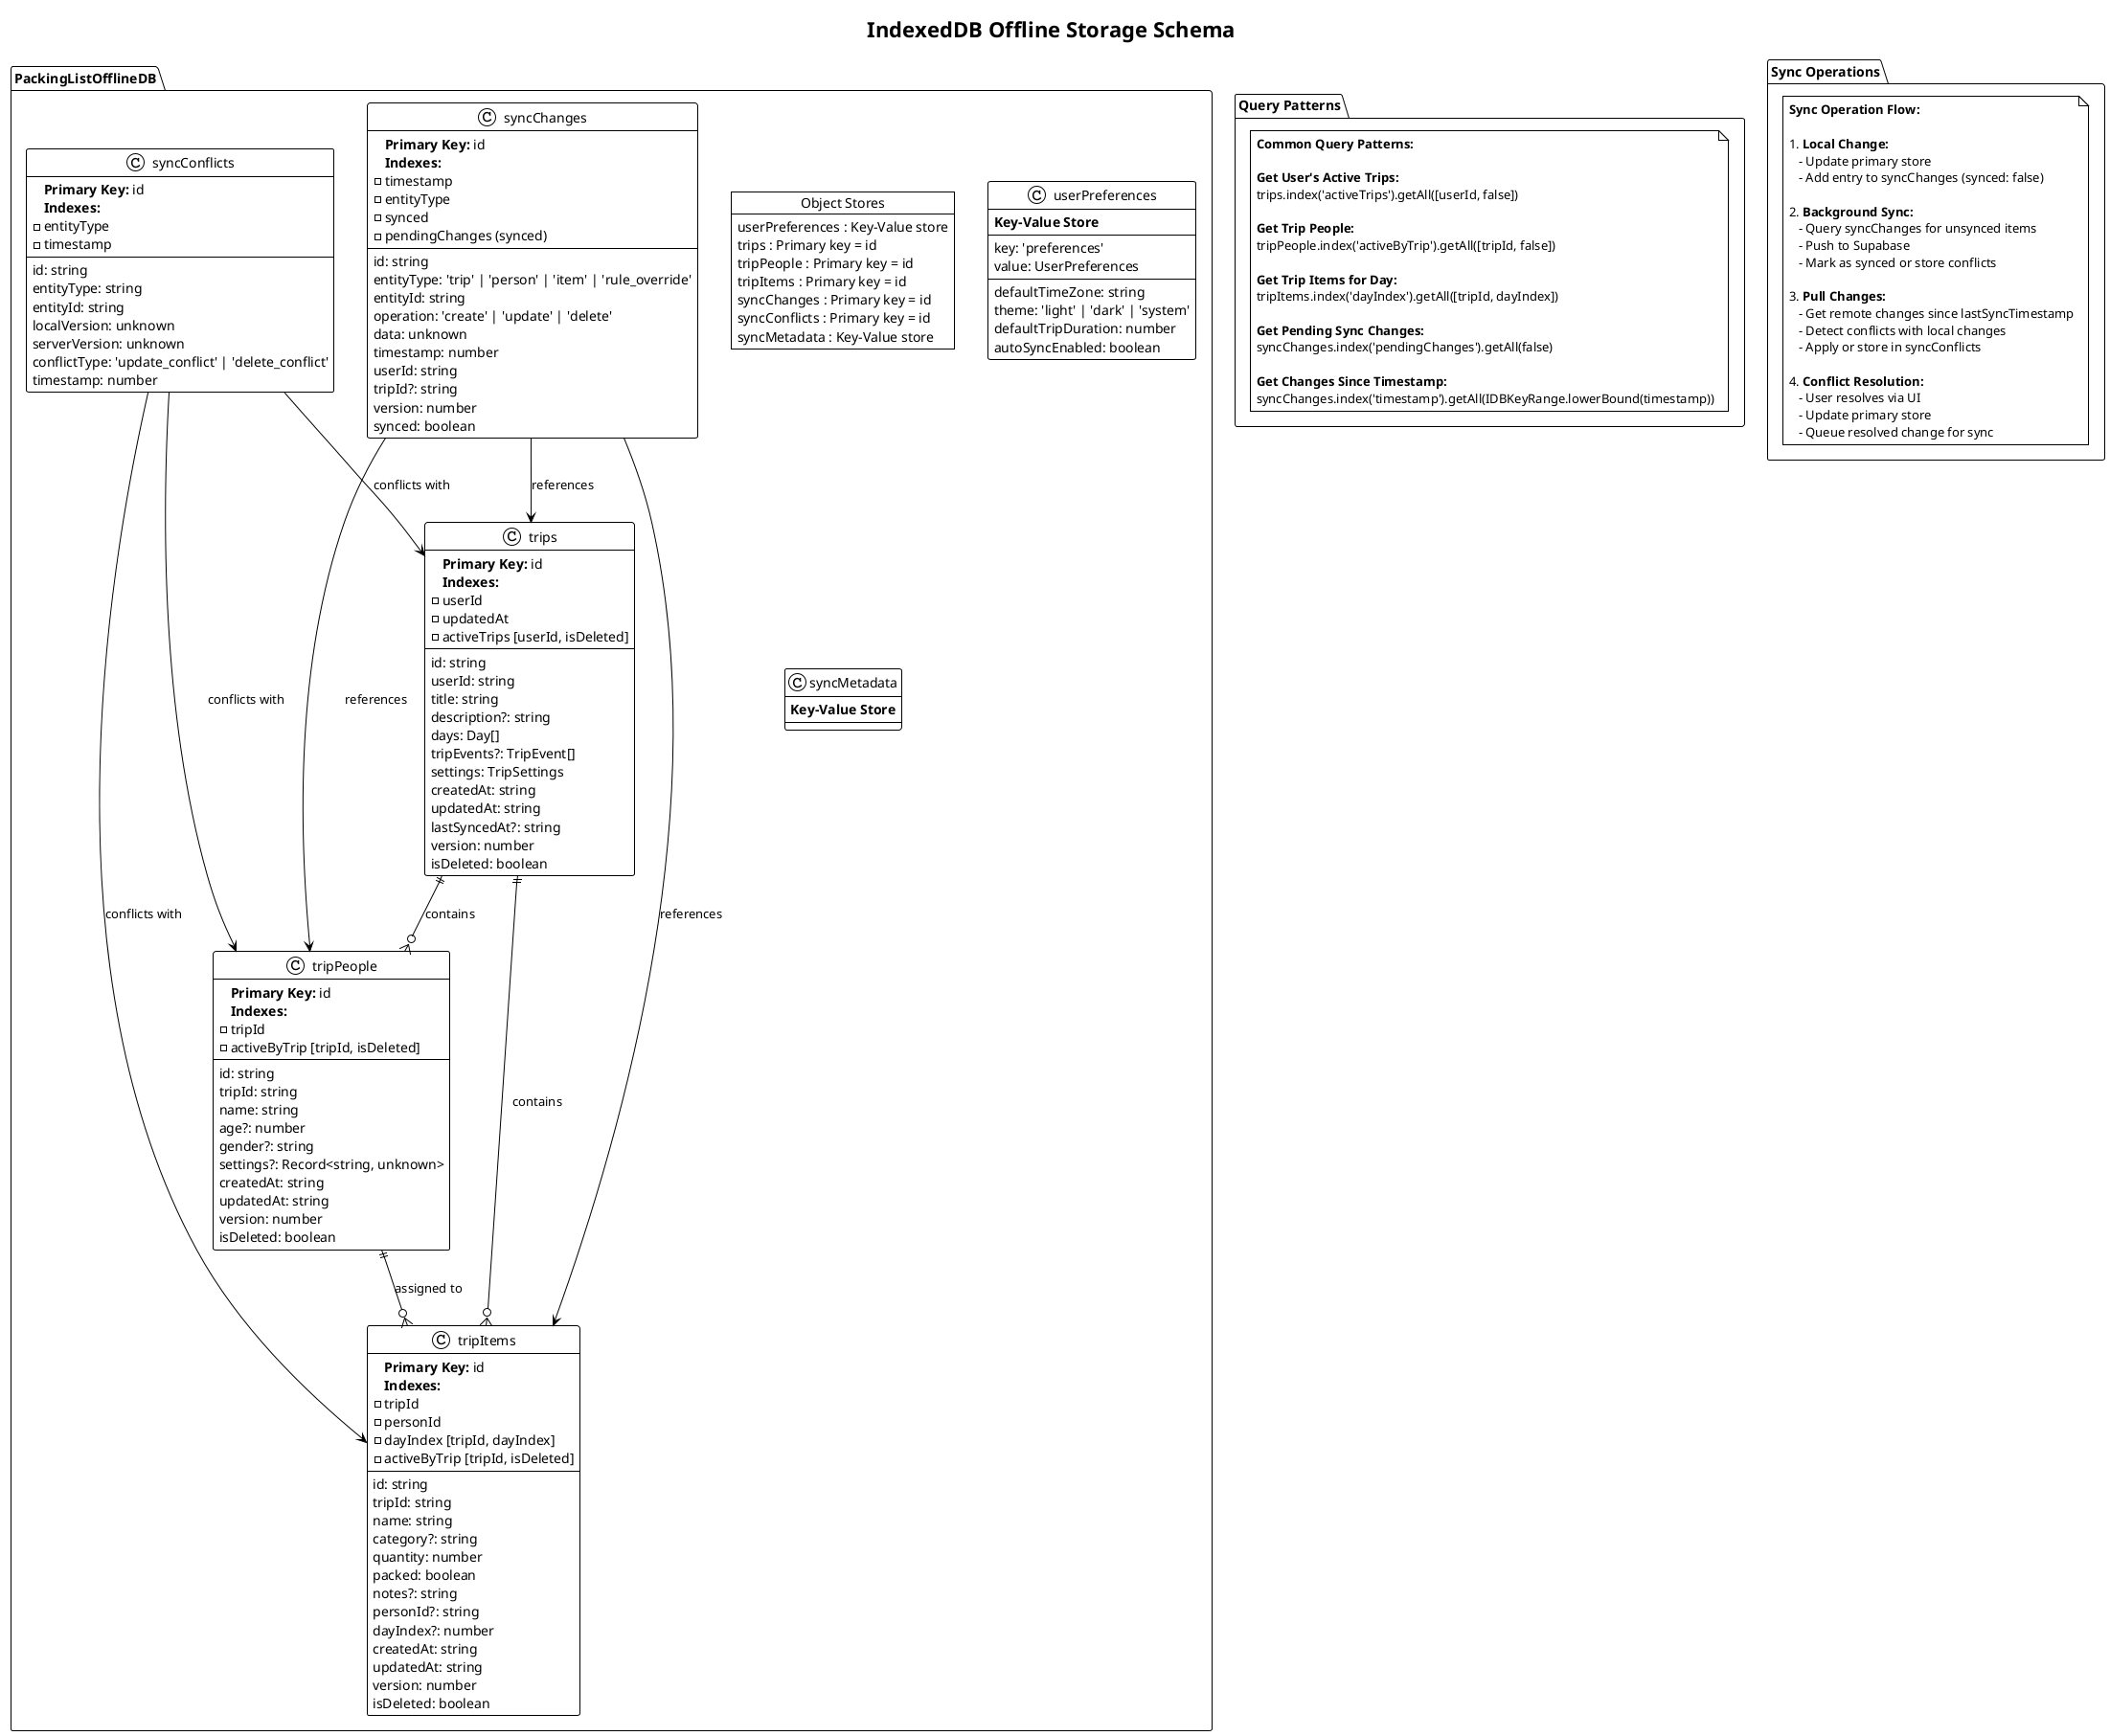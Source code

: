 @startuml IndexedDB Offline Storage Schema
!theme plain

title IndexedDB Offline Storage Schema

package "PackingListOfflineDB" {
  
  object "Object Stores" as stores {
    userPreferences : Key-Value store
    trips : Primary key = id
    tripPeople : Primary key = id
    tripItems : Primary key = id
    syncChanges : Primary key = id
    syncConflicts : Primary key = id
    syncMetadata : Key-Value store
  }

  class userPreferences {
    **Key-Value Store**
    --
    key: 'preferences'
    value: UserPreferences
    --
    defaultTimeZone: string
    theme: 'light' | 'dark' | 'system'
    defaultTripDuration: number
    autoSyncEnabled: boolean
  }

  class trips {
    **Primary Key:** id
    **Indexes:**
    - userId
    - updatedAt  
    - activeTrips [userId, isDeleted]
    --
    id: string
    userId: string
    title: string
    description?: string
    days: Day[]
    tripEvents?: TripEvent[]
    settings: TripSettings
    createdAt: string
    updatedAt: string
    lastSyncedAt?: string
    version: number
    isDeleted: boolean
  }

  class tripPeople {
    **Primary Key:** id
    **Indexes:**
    - tripId
    - activeByTrip [tripId, isDeleted]
    --
    id: string
    tripId: string
    name: string
    age?: number
    gender?: string
    settings?: Record<string, unknown>
    createdAt: string
    updatedAt: string
    version: number
    isDeleted: boolean
  }

  class tripItems {
    **Primary Key:** id
    **Indexes:**
    - tripId
    - personId
    - dayIndex [tripId, dayIndex]
    - activeByTrip [tripId, isDeleted]
    --
    id: string
    tripId: string
    name: string
    category?: string
    quantity: number
    packed: boolean
    notes?: string
    personId?: string
    dayIndex?: number
    createdAt: string
    updatedAt: string
    version: number
    isDeleted: boolean
  }

  class syncChanges {
    **Primary Key:** id
    **Indexes:**
    - timestamp
    - entityType
    - synced
    - pendingChanges (synced)
    --
    id: string
    entityType: 'trip' | 'person' | 'item' | 'rule_override'
    entityId: string
    operation: 'create' | 'update' | 'delete'
    data: unknown
    timestamp: number
    userId: string
    tripId?: string
    version: number
    synced: boolean
  }

  class syncConflicts {
    **Primary Key:** id
    **Indexes:**
    - entityType
    - timestamp
    --
    id: string
    entityType: string
    entityId: string
    localVersion: unknown
    serverVersion: unknown
    conflictType: 'update_conflict' | 'delete_conflict'
    timestamp: number
  }

  class syncMetadata {
    **Key-Value Store**
    --
    'lastSyncTimestamp': number
    'deviceId': string
  }
}

package "Query Patterns" {
  
  note as queryPatterns
    **Common Query Patterns:**
    
    **Get User's Active Trips:**
    trips.index('activeTrips').getAll([userId, false])
    
    **Get Trip People:**
    tripPeople.index('activeByTrip').getAll([tripId, false])
    
    **Get Trip Items for Day:**
    tripItems.index('dayIndex').getAll([tripId, dayIndex])
    
    **Get Pending Sync Changes:**
    syncChanges.index('pendingChanges').getAll(false)
    
    **Get Changes Since Timestamp:**
    syncChanges.index('timestamp').getAll(IDBKeyRange.lowerBound(timestamp))
  end note
}

package "Sync Operations" {
  
  note as syncOps
    **Sync Operation Flow:**
    
    1. **Local Change:**
       - Update primary store
       - Add entry to syncChanges (synced: false)
    
    2. **Background Sync:**
       - Query syncChanges for unsynced items
       - Push to Supabase
       - Mark as synced or store conflicts
    
    3. **Pull Changes:**
       - Get remote changes since lastSyncTimestamp
       - Detect conflicts with local changes
       - Apply or store in syncConflicts
    
    4. **Conflict Resolution:**
       - User resolves via UI
       - Update primary store
       - Queue resolved change for sync
  end note
}

' Relationships
trips ||--o{ tripPeople : contains
trips ||--o{ tripItems : contains
tripPeople ||--o{ tripItems : "assigned to"

syncChanges --> trips : references
syncChanges --> tripPeople : references  
syncChanges --> tripItems : references

syncConflicts --> trips : conflicts with
syncConflicts --> tripPeople : conflicts with
syncConflicts --> tripItems : conflicts with

@enduml 
